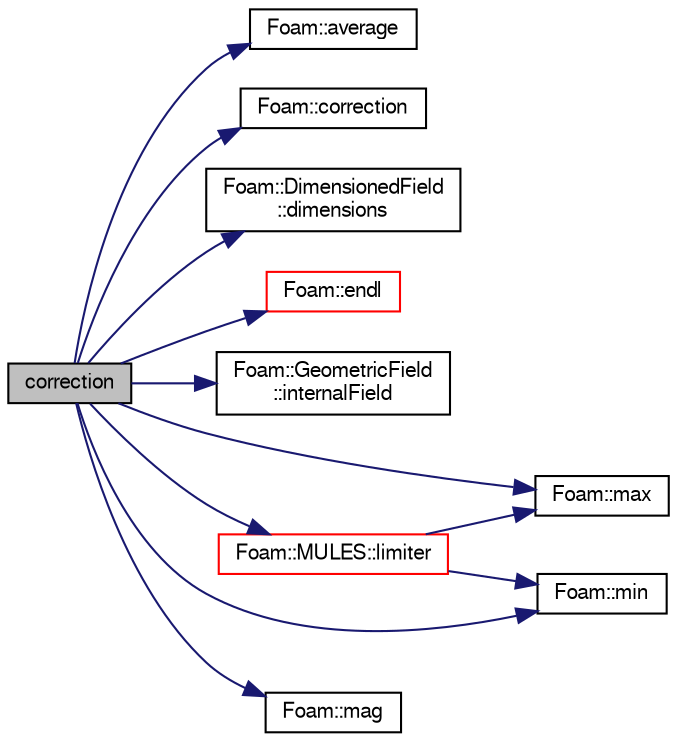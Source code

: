 digraph "correction"
{
  bgcolor="transparent";
  edge [fontname="FreeSans",fontsize="10",labelfontname="FreeSans",labelfontsize="10"];
  node [fontname="FreeSans",fontsize="10",shape=record];
  rankdir="LR";
  Node1314 [label="correction",height=0.2,width=0.4,color="black", fillcolor="grey75", style="filled", fontcolor="black"];
  Node1314 -> Node1315 [color="midnightblue",fontsize="10",style="solid",fontname="FreeSans"];
  Node1315 [label="Foam::average",height=0.2,width=0.4,color="black",URL="$a21124.html#a5a041ffab192e0ee23f9062c8f541068"];
  Node1314 -> Node1316 [color="midnightblue",fontsize="10",style="solid",fontname="FreeSans"];
  Node1316 [label="Foam::correction",height=0.2,width=0.4,color="black",URL="$a21124.html#aa5166e83cc970d681cdb0246482047e8",tooltip="Return the correction form of the given matrix. "];
  Node1314 -> Node1317 [color="midnightblue",fontsize="10",style="solid",fontname="FreeSans"];
  Node1317 [label="Foam::DimensionedField\l::dimensions",height=0.2,width=0.4,color="black",URL="$a26390.html#a66989c1e0666e0d0c93a2056ce75599e",tooltip="Return dimensions. "];
  Node1314 -> Node1318 [color="midnightblue",fontsize="10",style="solid",fontname="FreeSans"];
  Node1318 [label="Foam::endl",height=0.2,width=0.4,color="red",URL="$a21124.html#a2db8fe02a0d3909e9351bb4275b23ce4",tooltip="Add newline and flush stream. "];
  Node1314 -> Node1320 [color="midnightblue",fontsize="10",style="solid",fontname="FreeSans"];
  Node1320 [label="Foam::GeometricField\l::internalField",height=0.2,width=0.4,color="black",URL="$a22434.html#a9536140d36d69bbac40496f6b817aa0a",tooltip="Return internal field. "];
  Node1314 -> Node1321 [color="midnightblue",fontsize="10",style="solid",fontname="FreeSans"];
  Node1321 [label="Foam::MULES::limiter",height=0.2,width=0.4,color="red",URL="$a21136.html#ae90eb6b771613f9ffe9bbe814bc2d479"];
  Node1321 -> Node1450 [color="midnightblue",fontsize="10",style="solid",fontname="FreeSans"];
  Node1450 [label="Foam::max",height=0.2,width=0.4,color="black",URL="$a21124.html#ac993e906cf2774ae77e666bc24e81733"];
  Node1321 -> Node1505 [color="midnightblue",fontsize="10",style="solid",fontname="FreeSans"];
  Node1505 [label="Foam::min",height=0.2,width=0.4,color="black",URL="$a21124.html#a253e112ad2d56d96230ff39ea7f442dc"];
  Node1314 -> Node1414 [color="midnightblue",fontsize="10",style="solid",fontname="FreeSans"];
  Node1414 [label="Foam::mag",height=0.2,width=0.4,color="black",URL="$a21124.html#a929da2a3fdcf3dacbbe0487d3a330dae"];
  Node1314 -> Node1450 [color="midnightblue",fontsize="10",style="solid",fontname="FreeSans"];
  Node1314 -> Node1505 [color="midnightblue",fontsize="10",style="solid",fontname="FreeSans"];
}
